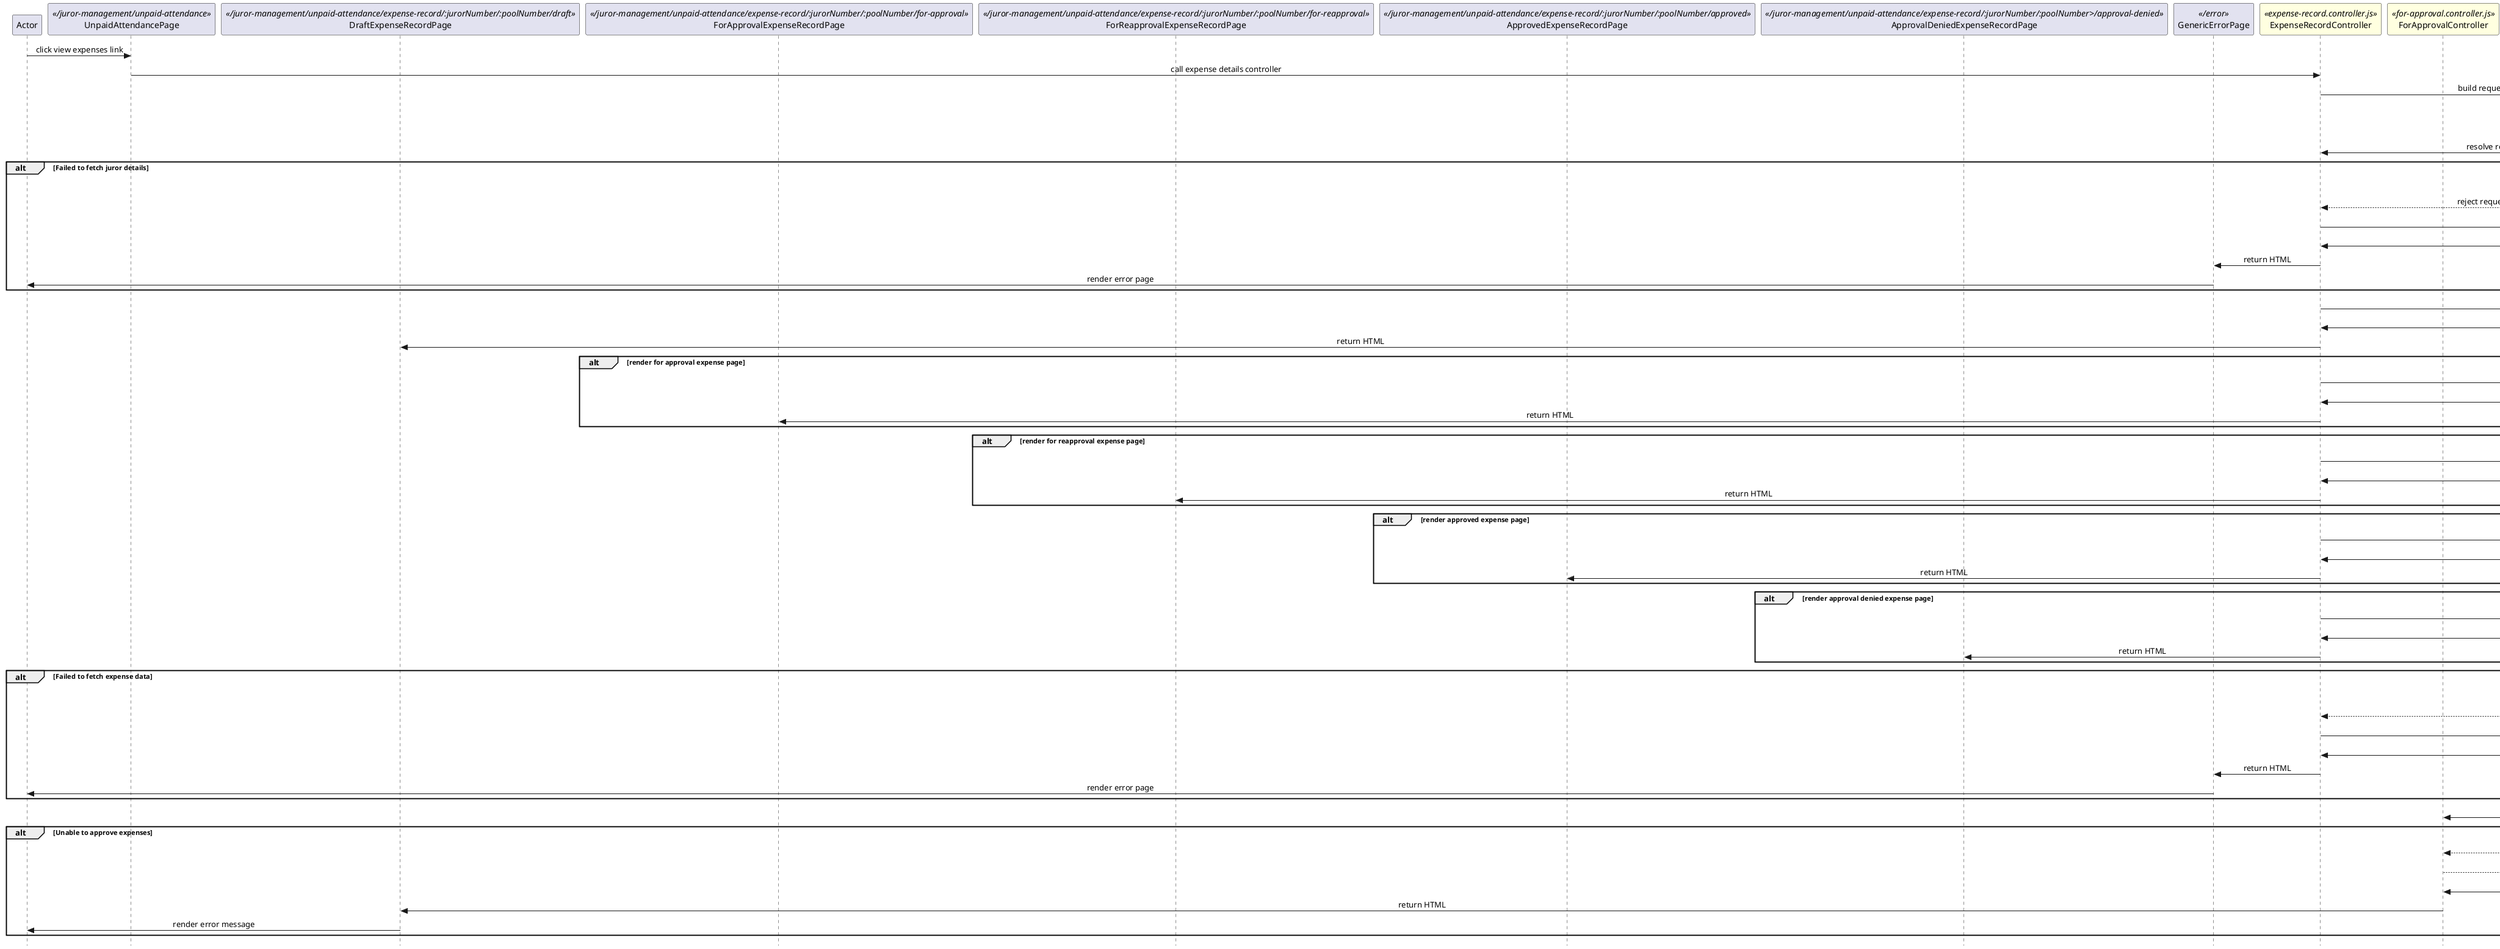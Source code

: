 @startuml expense-record

skinparam Style strictuml 
skinparam SequenceMessageAlignment center

participant Actor

''' LOCAL ROUTING
participant UnpaidAttendancePage <</juror-management/unpaid-attendance>>
participant DraftExpenseRecordPage <</juror-management/unpaid-attendance/expense-record/:jurorNumber/:poolNumber/draft>>
participant ForApprovalExpenseRecordPage <</juror-management/unpaid-attendance/expense-record/:jurorNumber/:poolNumber/for-approval>>
participant ForReapprovalExpenseRecordPage <</juror-management/unpaid-attendance/expense-record/:jurorNumber/:poolNumber/for-reapproval>>
participant ApprovedExpenseRecordPage <</juror-management/unpaid-attendance/expense-record/:jurorNumber/:poolNumber/approved>>
participant ApprovalDeniedExpenseRecordPage <</juror-management/unpaid-attendance/expense-record/:jurorNumber/:poolNumber>/approval-denied>>
participant GenericErrorPage <</error>>

''' CONTROLLER AND REQUEST OBJECTS
participant ExpenseRecordController <<expense-record.controller.js>> #lightyellow
participant ForApprovalController <<for-approval.controller.js>> #lightyellow
participant DraftController <<draft.controller.js>> #lightyellow
participant jurorRecordDetailsObjectDAO <<jurorRecordDetailsObjectDAO.post()>> #lightyellow
participant getExpenseRecordsDAO <<getExpenseRecordsDAO.post()>> #lightyellow
''' TEMPLATES
participant ExpenseDetailsTemplate<<expense-record/expense-detail.njk>> #lavender
participant ApprovalDeniedTemplate <<juror-management/_errors/approval-denied.njk>> #lavender
participant ErrorTemplate <<_errors/generic.njk>> #lavender

''' FILTERS AND VALIDATORS
participant expenseDetailsValidator

''' BACKEND CONTROLLER
participant BackendController

Actor -> UnpaidAttendancePage : click view expenses link
UnpaidAttendancePage -> ExpenseRecordController : call expense details controller
 
ExpenseRecordController -> jurorRecordDetailsObjectDAO : build request object
jurorRecordDetailsObjectDAO -> BackendController : send backend request
jurorRecordDetailsObjectDAO <- BackendController : ok response
ExpenseRecordController <- jurorRecordDetailsObjectDAO : resolve request

alt Failed to fetch juror details
    jurorRecordDetailsObjectDAO <-- BackendController : error response
    ExpenseRecordController <-- jurorRecordDetailsObjectDAO : reject requestObject
    ExpenseRecordController -> ErrorTemplate : request and build template
    ExpenseRecordController <- ErrorTemplate : return HTML
    GenericErrorPage <- ExpenseRecordController : return HTML
    Actor <- GenericErrorPage : render error page
end

ExpenseRecordController -> ExpenseDetailsTemplate : request and build template
ExpenseRecordController <- ExpenseDetailsTemplate : return HTML
DraftExpenseRecordPage <- ExpenseRecordController : return HTML

alt render for approval expense page
    ExpenseRecordController -> ExpenseDetailsTemplate : request and build template
    ExpenseRecordController <- ExpenseDetailsTemplate : return HTML
    ForApprovalExpenseRecordPage <- ExpenseRecordController : return HTML
end

alt render for reapproval expense page
    ExpenseRecordController -> ExpenseDetailsTemplate : request and build template
    ExpenseRecordController <- ExpenseDetailsTemplate : return HTML
    ForReapprovalExpenseRecordPage <- ExpenseRecordController : return HTML
end

alt render approved expense page
    ExpenseRecordController -> ExpenseDetailsTemplate : request and build template
    ExpenseRecordController <- ExpenseDetailsTemplate : return HTML
    ApprovedExpenseRecordPage <- ExpenseRecordController : return HTML
end

alt render approval denied expense page
    ExpenseRecordController -> ApprovalDeniedTemplate : request and build template
    ExpenseRecordController <- ApprovalDeniedTemplate : return HTML
    ApprovalDeniedExpenseRecordPage <- ExpenseRecordController : return HTML
end
     

alt Failed to fetch expense data
    getExpenseRecordsDAO <-- BackendController : error response
    ExpenseRecordController <-- getExpenseRecordsDAO : reject requestObject
    ExpenseRecordController -> ErrorTemplate : request and build template
    ExpenseRecordController <- ErrorTemplate : return HTML
    GenericErrorPage <- ExpenseRecordController : return HTML
    Actor <- GenericErrorPage : render error page
end

ForApprovalController <- expenseDetailsValidator : valid values entered

alt Unable to approve expenses
    ForApprovalController <-- expenseDetailsValidator : data validation fails
    ForApprovalController --> ExpenseDetailsTemplate : request and build error message template
    ForApprovalController <- ExpenseDetailsTemplate : return HTML
    DraftExpenseRecordPage <- ForApprovalController : return HTML
    Actor <- DraftExpenseRecordPage : render error message
end






    